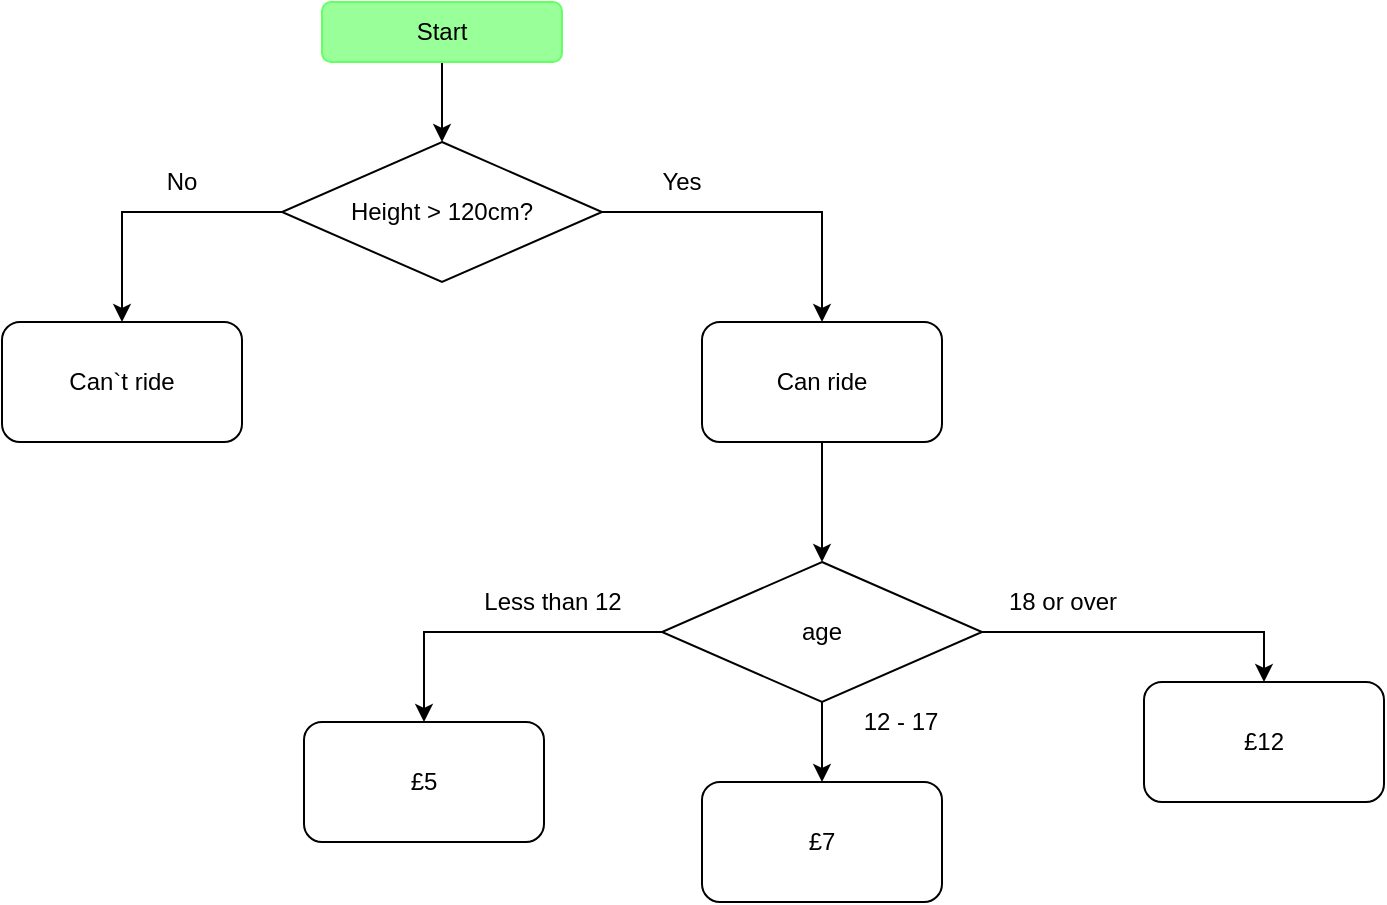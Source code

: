 <mxfile version="15.2.5" type="device"><diagram id="7hNmskec_v2e8M7ij4_a" name="Page-1"><mxGraphModel dx="1086" dy="806" grid="1" gridSize="10" guides="1" tooltips="1" connect="1" arrows="1" fold="1" page="1" pageScale="1" pageWidth="827" pageHeight="1169" math="0" shadow="0"><root><mxCell id="0"/><mxCell id="1" parent="0"/><mxCell id="ToWhCWnd1xni6QPFGcaL-4" value="" style="edgeStyle=orthogonalEdgeStyle;rounded=0;orthogonalLoop=1;jettySize=auto;html=1;" parent="1" source="ToWhCWnd1xni6QPFGcaL-1" target="ToWhCWnd1xni6QPFGcaL-3" edge="1"><mxGeometry relative="1" as="geometry"/></mxCell><mxCell id="ToWhCWnd1xni6QPFGcaL-1" value="Start" style="rounded=1;whiteSpace=wrap;html=1;fillColor=#99FF99;strokeColor=#66FF66;" parent="1" vertex="1"><mxGeometry x="279" y="70" width="120" height="30" as="geometry"/></mxCell><mxCell id="ToWhCWnd1xni6QPFGcaL-2" style="edgeStyle=orthogonalEdgeStyle;rounded=0;orthogonalLoop=1;jettySize=auto;html=1;exitX=0.5;exitY=1;exitDx=0;exitDy=0;" parent="1" source="ToWhCWnd1xni6QPFGcaL-1" target="ToWhCWnd1xni6QPFGcaL-1" edge="1"><mxGeometry relative="1" as="geometry"/></mxCell><mxCell id="ToWhCWnd1xni6QPFGcaL-6" style="edgeStyle=orthogonalEdgeStyle;rounded=0;orthogonalLoop=1;jettySize=auto;html=1;" parent="1" source="ToWhCWnd1xni6QPFGcaL-3" target="ToWhCWnd1xni6QPFGcaL-5" edge="1"><mxGeometry relative="1" as="geometry"/></mxCell><mxCell id="ToWhCWnd1xni6QPFGcaL-8" style="edgeStyle=orthogonalEdgeStyle;rounded=0;orthogonalLoop=1;jettySize=auto;html=1;exitX=1;exitY=0.5;exitDx=0;exitDy=0;" parent="1" source="ToWhCWnd1xni6QPFGcaL-3" target="ToWhCWnd1xni6QPFGcaL-7" edge="1"><mxGeometry relative="1" as="geometry"/></mxCell><mxCell id="ToWhCWnd1xni6QPFGcaL-3" value="Height &amp;gt; 120cm?" style="rhombus;whiteSpace=wrap;html=1;strokeColor=#000000;fillColor=#FFFFFF;" parent="1" vertex="1"><mxGeometry x="259" y="140" width="160" height="70" as="geometry"/></mxCell><mxCell id="ToWhCWnd1xni6QPFGcaL-5" value="Can`t ride" style="rounded=1;whiteSpace=wrap;html=1;strokeColor=#000000;fillColor=#FFFFFF;" parent="1" vertex="1"><mxGeometry x="119" y="230" width="120" height="60" as="geometry"/></mxCell><mxCell id="jsXpdkttaw_UaHaMKcZt-2" value="" style="edgeStyle=orthogonalEdgeStyle;rounded=0;orthogonalLoop=1;jettySize=auto;html=1;" parent="1" source="ToWhCWnd1xni6QPFGcaL-7" target="jsXpdkttaw_UaHaMKcZt-1" edge="1"><mxGeometry relative="1" as="geometry"/></mxCell><mxCell id="ToWhCWnd1xni6QPFGcaL-7" value="Can ride" style="rounded=1;whiteSpace=wrap;html=1;strokeColor=#000000;fillColor=#FFFFFF;" parent="1" vertex="1"><mxGeometry x="469" y="230" width="120" height="60" as="geometry"/></mxCell><mxCell id="ToWhCWnd1xni6QPFGcaL-9" value="No" style="text;html=1;strokeColor=none;fillColor=none;align=center;verticalAlign=middle;whiteSpace=wrap;rounded=0;" parent="1" vertex="1"><mxGeometry x="189" y="150" width="40" height="20" as="geometry"/></mxCell><mxCell id="ToWhCWnd1xni6QPFGcaL-13" value="Yes" style="text;html=1;strokeColor=none;fillColor=none;align=center;verticalAlign=middle;whiteSpace=wrap;rounded=0;" parent="1" vertex="1"><mxGeometry x="439" y="150" width="40" height="20" as="geometry"/></mxCell><mxCell id="jsXpdkttaw_UaHaMKcZt-7" style="edgeStyle=orthogonalEdgeStyle;rounded=0;orthogonalLoop=1;jettySize=auto;html=1;exitX=0;exitY=0.5;exitDx=0;exitDy=0;" parent="1" source="jsXpdkttaw_UaHaMKcZt-1" target="jsXpdkttaw_UaHaMKcZt-6" edge="1"><mxGeometry relative="1" as="geometry"/></mxCell><mxCell id="_Nq03AceaRnL6GDkN-Gs-2" style="edgeStyle=orthogonalEdgeStyle;rounded=0;orthogonalLoop=1;jettySize=auto;html=1;exitX=1;exitY=0.5;exitDx=0;exitDy=0;entryX=0.5;entryY=0;entryDx=0;entryDy=0;" parent="1" source="jsXpdkttaw_UaHaMKcZt-1" target="jsXpdkttaw_UaHaMKcZt-3" edge="1"><mxGeometry relative="1" as="geometry"/></mxCell><mxCell id="_Nq03AceaRnL6GDkN-Gs-4" value="" style="edgeStyle=orthogonalEdgeStyle;rounded=0;orthogonalLoop=1;jettySize=auto;html=1;" parent="1" source="jsXpdkttaw_UaHaMKcZt-1" target="_Nq03AceaRnL6GDkN-Gs-3" edge="1"><mxGeometry relative="1" as="geometry"/></mxCell><mxCell id="jsXpdkttaw_UaHaMKcZt-1" value="age" style="rhombus;whiteSpace=wrap;html=1;strokeColor=#000000;fillColor=#FFFFFF;" parent="1" vertex="1"><mxGeometry x="449" y="350" width="160" height="70" as="geometry"/></mxCell><mxCell id="jsXpdkttaw_UaHaMKcZt-3" value="£12" style="rounded=1;whiteSpace=wrap;html=1;strokeColor=#000000;fillColor=#FFFFFF;" parent="1" vertex="1"><mxGeometry x="690" y="410" width="120" height="60" as="geometry"/></mxCell><mxCell id="jsXpdkttaw_UaHaMKcZt-5" value="18 or over" style="text;html=1;strokeColor=none;fillColor=none;align=center;verticalAlign=middle;whiteSpace=wrap;rounded=0;" parent="1" vertex="1"><mxGeometry x="609" y="360" width="81" height="20" as="geometry"/></mxCell><mxCell id="jsXpdkttaw_UaHaMKcZt-6" value="£5" style="rounded=1;whiteSpace=wrap;html=1;strokeColor=#000000;fillColor=#FFFFFF;" parent="1" vertex="1"><mxGeometry x="270" y="430" width="120" height="60" as="geometry"/></mxCell><mxCell id="jsXpdkttaw_UaHaMKcZt-8" value="Less than 12" style="text;html=1;strokeColor=none;fillColor=none;align=center;verticalAlign=middle;whiteSpace=wrap;rounded=0;" parent="1" vertex="1"><mxGeometry x="350" y="360" width="89" height="20" as="geometry"/></mxCell><mxCell id="_Nq03AceaRnL6GDkN-Gs-3" value="£7" style="rounded=1;whiteSpace=wrap;html=1;strokeColor=#000000;fillColor=#FFFFFF;" parent="1" vertex="1"><mxGeometry x="469" y="460" width="120" height="60" as="geometry"/></mxCell><mxCell id="_Nq03AceaRnL6GDkN-Gs-5" value="12 - 17" style="text;html=1;strokeColor=none;fillColor=none;align=center;verticalAlign=middle;whiteSpace=wrap;rounded=0;" parent="1" vertex="1"><mxGeometry x="528" y="420" width="81" height="20" as="geometry"/></mxCell></root></mxGraphModel></diagram></mxfile>